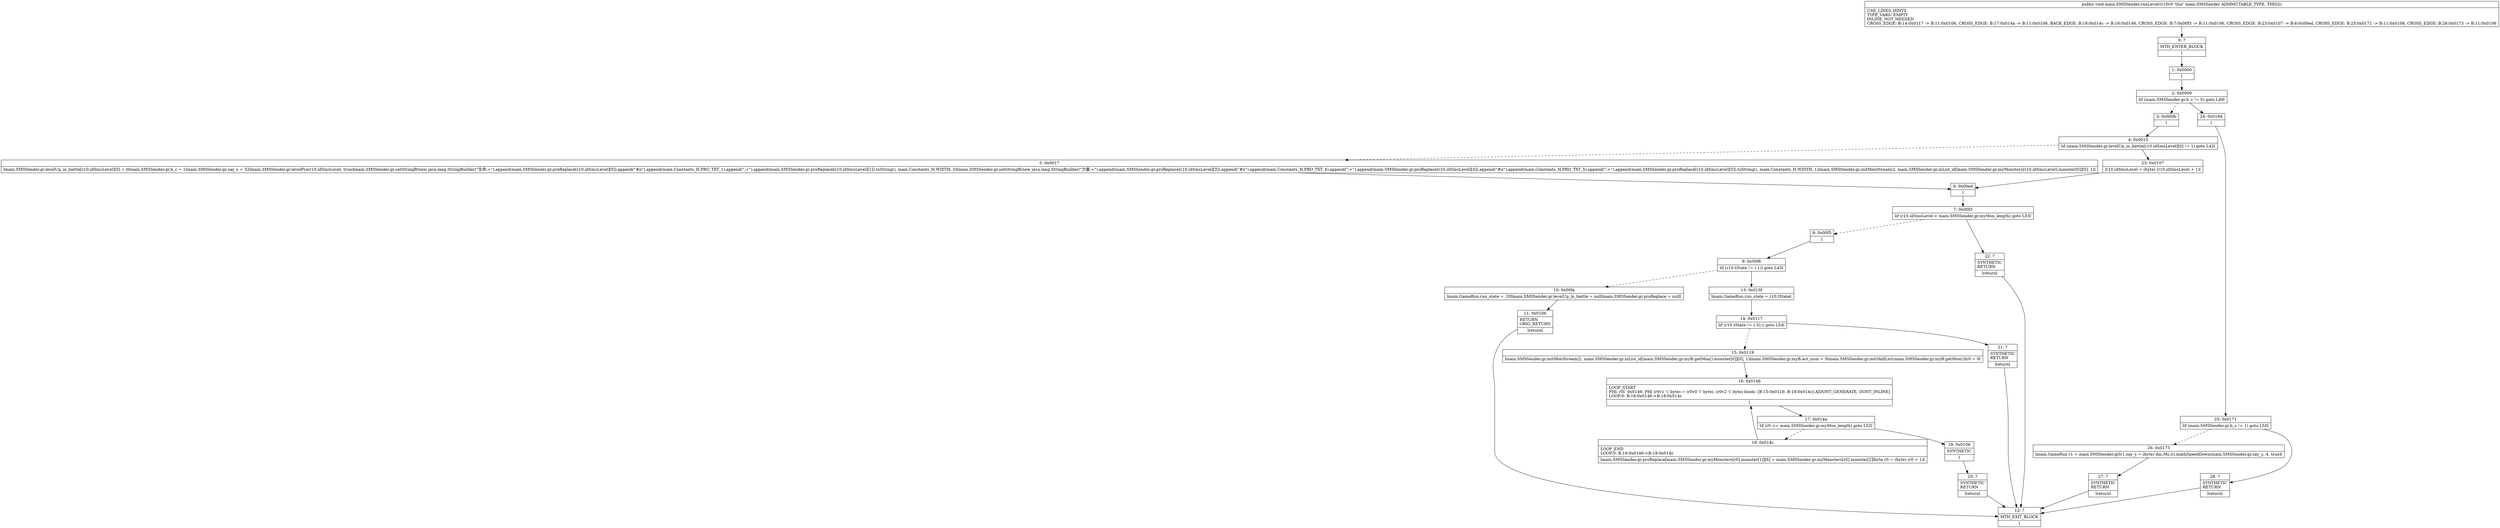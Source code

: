 digraph "CFG formain.SMSSender.runLevel()V" {
Node_0 [shape=record,label="{0\:\ ?|MTH_ENTER_BLOCK\l|l}"];
Node_1 [shape=record,label="{1\:\ 0x0000|l}"];
Node_2 [shape=record,label="{2\:\ 0x0009|lif (main.SMSSender.gr.b_c != 0) goto L49l}"];
Node_3 [shape=record,label="{3\:\ 0x000b|l}"];
Node_4 [shape=record,label="{4\:\ 0x0015|lif (main.SMSSender.gr.levelUp_in_battle[r10.idSmsLevel][0] != 1) goto L42l}"];
Node_5 [shape=record,label="{5\:\ 0x0017|lmain.SMSSender.gr.levelUp_in_battle[r10.idSmsLevel][0] = 0lmain.SMSSender.gr.b_c = 1lmain.SMSSender.gr.say_s = 52lmain.SMSSender.gr.levelPro(r10.idSmsLevel, true)lmain.SMSSender.gr.setStringB(new java.lang.StringBuilder(\"生命;+\").append(main.SMSSender.gr.proReplace[r10.idSmsLevel][0]).append(\"#n\").append(main.Constants_H.PRO_TXT_1).append(\";+\").append(main.SMSSender.gr.proReplace[r10.idSmsLevel][1]).toString(), main.Constants_H.WIDTH, 0)lmain.SMSSender.gr.setStringB(new java.lang.StringBuilder(\"力量;+\").append(main.SMSSender.gr.proReplace[r10.idSmsLevel][3]).append(\"#n\").append(main.Constants_H.PRO_TXT_4).append(\";+\").append(main.SMSSender.gr.proReplace[r10.idSmsLevel][4]).append(\"#n\").append(main.Constants_H.PRO_TXT_5).append(\";+\").append(main.SMSSender.gr.proReplace[r10.idSmsLevel][5]).toString(), main.Constants_H.WIDTH, 1)lmain.SMSSender.gr.initMonStream(2, main.SMSSender.gr.mList_id[main.SMSSender.gr.myMonsters[r10.idSmsLevel].monster[0]][0], 1)l}"];
Node_6 [shape=record,label="{6\:\ 0x00ed|l}"];
Node_7 [shape=record,label="{7\:\ 0x00f3|lif (r10.idSmsLevel \< main.SMSSender.gr.myMon_length) goto L53l}"];
Node_8 [shape=record,label="{8\:\ 0x00f5|l}"];
Node_9 [shape=record,label="{9\:\ 0x00f8|lif (r10.tState != (\-1)) goto L43l}"];
Node_10 [shape=record,label="{10\:\ 0x00fa|lmain.GameRun.run_state = \-20lmain.SMSSender.gr.levelUp_in_battle = nulllmain.SMSSender.gr.proReplace = nulll}"];
Node_11 [shape=record,label="{11\:\ 0x0106|RETURN\lORIG_RETURN\l|lreturnl}"];
Node_12 [shape=record,label="{12\:\ ?|MTH_EXIT_BLOCK\l|l}"];
Node_13 [shape=record,label="{13\:\ 0x010f|lmain.GameRun.run_state = r10.tStatel}"];
Node_14 [shape=record,label="{14\:\ 0x0117|lif (r10.tState != (\-31)) goto L54l}"];
Node_15 [shape=record,label="{15\:\ 0x0119|lmain.SMSSender.gr.initMonStream(2, main.SMSSender.gr.mList_id[main.SMSSender.gr.myB.getMon().monster[0]][0], 1)lmain.SMSSender.gr.myB.act_num = 0lmain.SMSSender.gr.initSkillList(main.SMSSender.gr.myB.getMon())lr0 = 0l}"];
Node_16 [shape=record,label="{16\:\ 0x0146|LOOP_START\lPHI: r0l  0x0146: PHI (r0v1 'i' byte) = (r0v0 'i' byte), (r0v2 'i' byte) binds: [B:15:0x0119, B:18:0x014c] A[DONT_GENERATE, DONT_INLINE]\lLOOP:0: B:16:0x0146\-\>B:18:0x014c\l|l}"];
Node_17 [shape=record,label="{17\:\ 0x014a|lif (r0 \>= main.SMSSender.gr.myMon_length) goto L52l}"];
Node_18 [shape=record,label="{18\:\ 0x014c|LOOP_END\lLOOP:0: B:16:0x0146\-\>B:18:0x014c\l|lmain.SMSSender.gr.proReplace[main.SMSSender.gr.myMonsters[r0].monster[1]][6] = main.SMSSender.gr.myMonsters[r0].monster[2]lbyte r0 = (byte) (r0 + 1)l}"];
Node_19 [shape=record,label="{19\:\ 0x0106|SYNTHETIC\l|l}"];
Node_20 [shape=record,label="{20\:\ ?|SYNTHETIC\lRETURN\l|lreturnl}"];
Node_21 [shape=record,label="{21\:\ ?|SYNTHETIC\lRETURN\l|lreturnl}"];
Node_22 [shape=record,label="{22\:\ ?|SYNTHETIC\lRETURN\l|lreturnl}"];
Node_23 [shape=record,label="{23\:\ 0x0107|lr10.idSmsLevel = (byte) (r10.idSmsLevel + 1)l}"];
Node_24 [shape=record,label="{24\:\ 0x016d|l}"];
Node_25 [shape=record,label="{25\:\ 0x0171|lif (main.SMSSender.gr.b_c != 1) goto L55l}"];
Node_26 [shape=record,label="{26\:\ 0x0173|lmain.GameRun r1 = main.SMSSender.grlr1.say_s = (byte) dm.Ms.i().mathSpeedDown(main.SMSSender.gr.say_s, 4, true)l}"];
Node_27 [shape=record,label="{27\:\ ?|SYNTHETIC\lRETURN\l|lreturnl}"];
Node_28 [shape=record,label="{28\:\ ?|SYNTHETIC\lRETURN\l|lreturnl}"];
MethodNode[shape=record,label="{public void main.SMSSender.runLevel((r10v0 'this' main.SMSSender A[IMMUTABLE_TYPE, THIS]))  | USE_LINES_HINTS\lTYPE_VARS: EMPTY\lINLINE_NOT_NEEDED\lCROSS_EDGE: B:14:0x0117 \-\> B:11:0x0106, CROSS_EDGE: B:17:0x014a \-\> B:11:0x0106, BACK_EDGE: B:18:0x014c \-\> B:16:0x0146, CROSS_EDGE: B:7:0x00f3 \-\> B:11:0x0106, CROSS_EDGE: B:23:0x0107 \-\> B:6:0x00ed, CROSS_EDGE: B:25:0x0171 \-\> B:11:0x0106, CROSS_EDGE: B:26:0x0173 \-\> B:11:0x0106\l}"];
MethodNode -> Node_0;
Node_0 -> Node_1;
Node_1 -> Node_2;
Node_2 -> Node_3[style=dashed];
Node_2 -> Node_24;
Node_3 -> Node_4;
Node_4 -> Node_5[style=dashed];
Node_4 -> Node_23;
Node_5 -> Node_6;
Node_6 -> Node_7;
Node_7 -> Node_8[style=dashed];
Node_7 -> Node_22;
Node_8 -> Node_9;
Node_9 -> Node_10[style=dashed];
Node_9 -> Node_13;
Node_10 -> Node_11;
Node_11 -> Node_12;
Node_13 -> Node_14;
Node_14 -> Node_15[style=dashed];
Node_14 -> Node_21;
Node_15 -> Node_16;
Node_16 -> Node_17;
Node_17 -> Node_18[style=dashed];
Node_17 -> Node_19;
Node_18 -> Node_16;
Node_19 -> Node_20;
Node_20 -> Node_12;
Node_21 -> Node_12;
Node_22 -> Node_12;
Node_23 -> Node_6;
Node_24 -> Node_25;
Node_25 -> Node_26[style=dashed];
Node_25 -> Node_28;
Node_26 -> Node_27;
Node_27 -> Node_12;
Node_28 -> Node_12;
}

